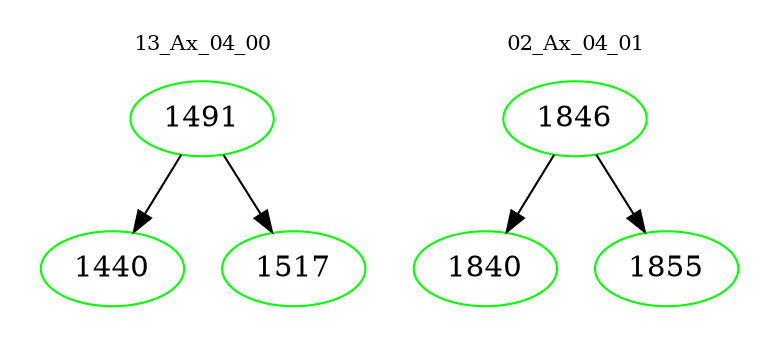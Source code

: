 digraph{
subgraph cluster_0 {
color = white
label = "13_Ax_04_00";
fontsize=10;
T0_1491 [label="1491", color="green"]
T0_1491 -> T0_1440 [color="black"]
T0_1440 [label="1440", color="green"]
T0_1491 -> T0_1517 [color="black"]
T0_1517 [label="1517", color="green"]
}
subgraph cluster_1 {
color = white
label = "02_Ax_04_01";
fontsize=10;
T1_1846 [label="1846", color="green"]
T1_1846 -> T1_1840 [color="black"]
T1_1840 [label="1840", color="green"]
T1_1846 -> T1_1855 [color="black"]
T1_1855 [label="1855", color="green"]
}
}
